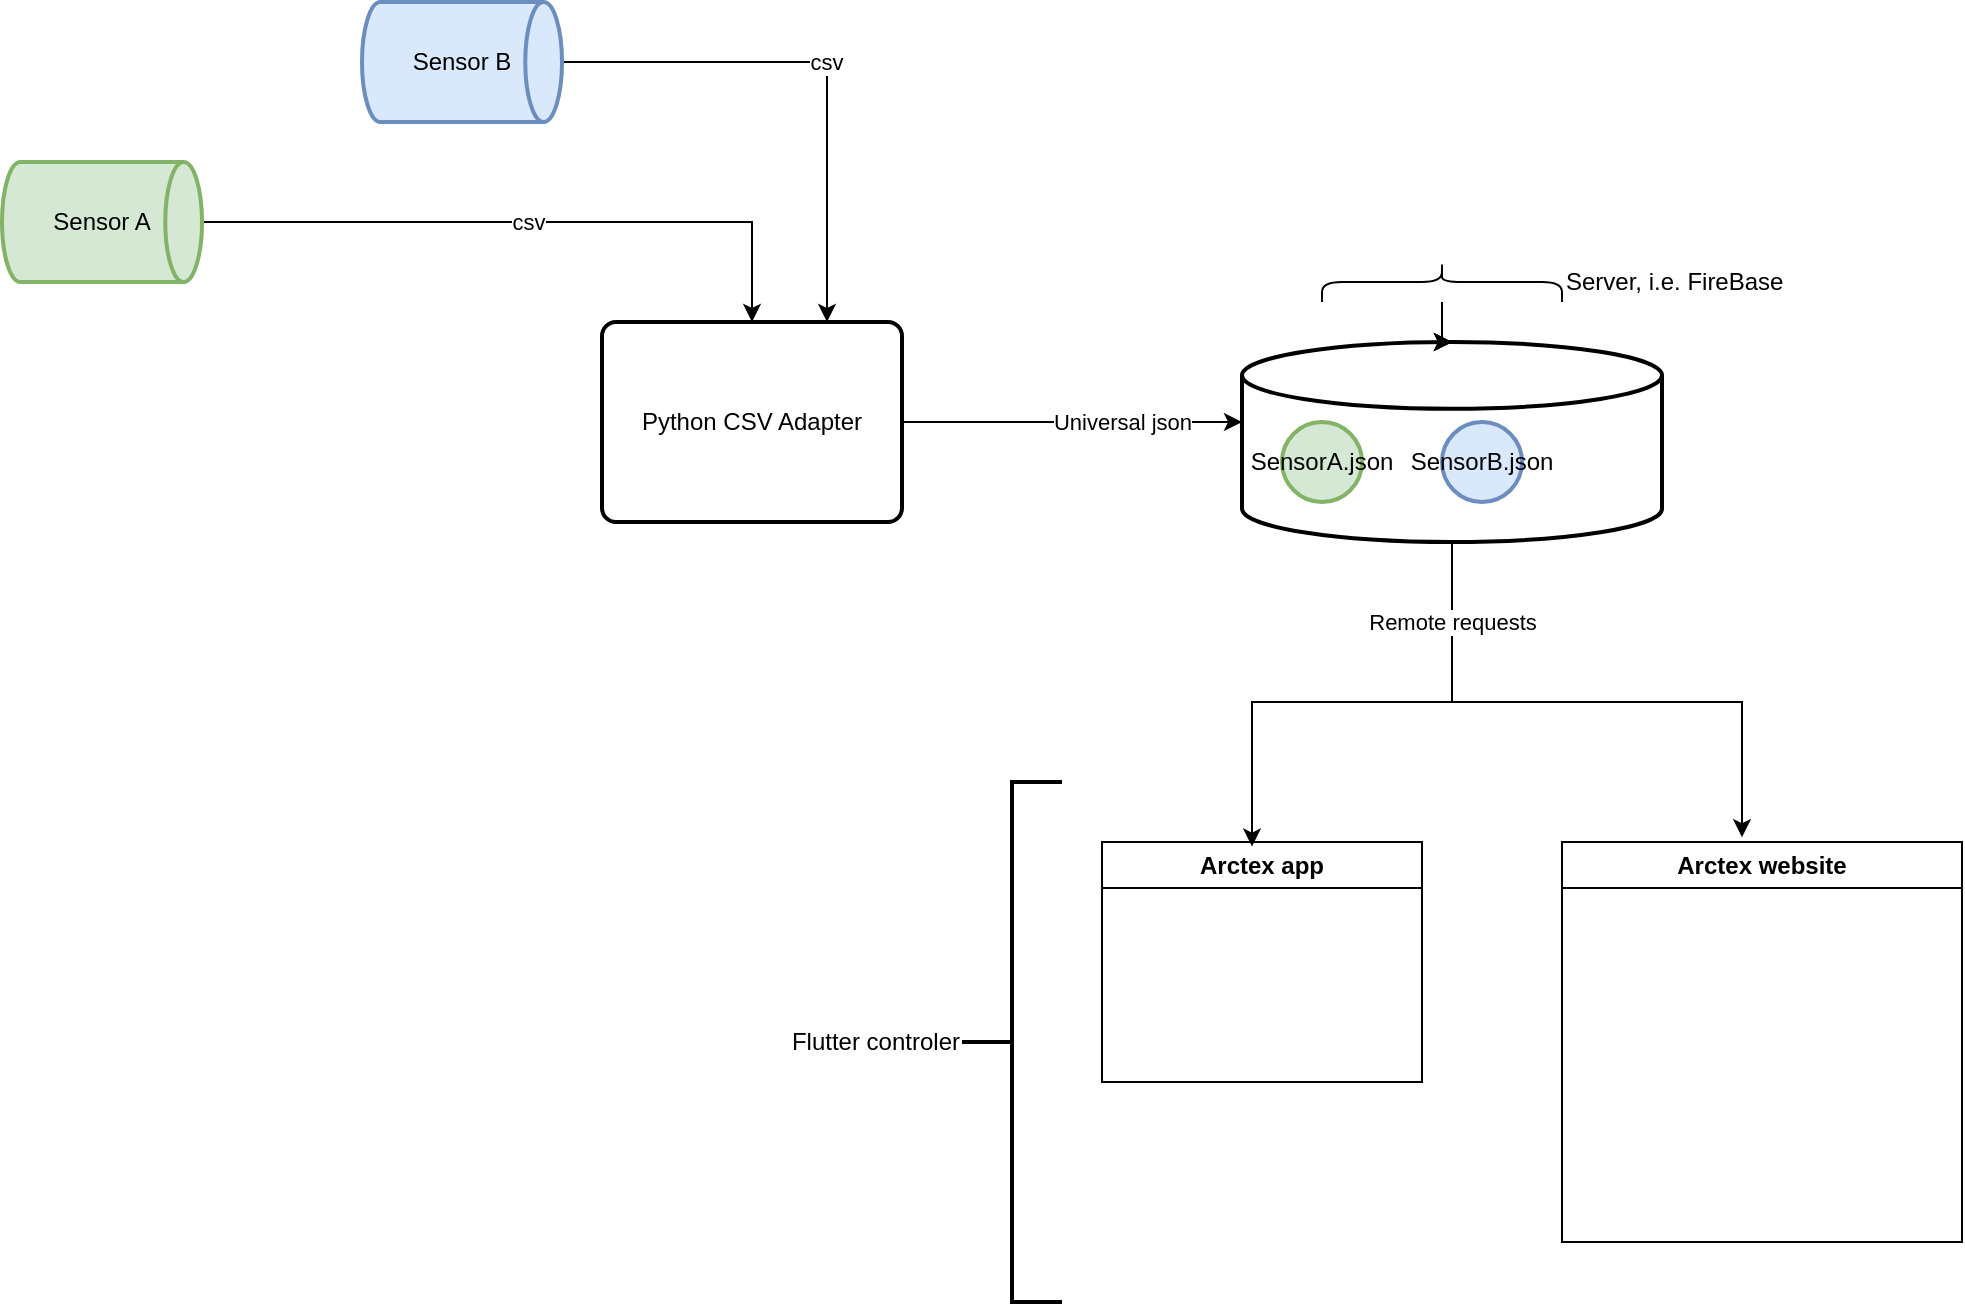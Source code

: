 <mxfile version="22.0.8" type="github">
  <diagram name="Page-1" id="OzjeDyeltKJja1C1gzpL">
    <mxGraphModel dx="1434" dy="782" grid="1" gridSize="10" guides="1" tooltips="1" connect="1" arrows="1" fold="1" page="1" pageScale="1" pageWidth="1300" pageHeight="500" math="0" shadow="0">
      <root>
        <mxCell id="0" />
        <mxCell id="1" parent="0" />
        <mxCell id="L4riw5L5GcA7lg0mlISF-7" style="edgeStyle=orthogonalEdgeStyle;rounded=0;orthogonalLoop=1;jettySize=auto;html=1;" parent="1" source="L4riw5L5GcA7lg0mlISF-1" edge="1">
          <mxGeometry relative="1" as="geometry">
            <mxPoint x="800" y="220" as="targetPoint" />
          </mxGeometry>
        </mxCell>
        <mxCell id="L4riw5L5GcA7lg0mlISF-8" value="Universal json" style="edgeLabel;html=1;align=center;verticalAlign=middle;resizable=0;points=[];" parent="L4riw5L5GcA7lg0mlISF-7" vertex="1" connectable="0">
          <mxGeometry x="0.296" y="1" relative="1" as="geometry">
            <mxPoint as="offset" />
          </mxGeometry>
        </mxCell>
        <mxCell id="L4riw5L5GcA7lg0mlISF-1" value="Python CSV Adapter" style="rounded=1;whiteSpace=wrap;html=1;absoluteArcSize=1;arcSize=14;strokeWidth=2;" parent="1" vertex="1">
          <mxGeometry x="480" y="170" width="150" height="100" as="geometry" />
        </mxCell>
        <mxCell id="L4riw5L5GcA7lg0mlISF-4" value="csv" style="edgeStyle=orthogonalEdgeStyle;rounded=0;orthogonalLoop=1;jettySize=auto;html=1;" parent="1" source="L4riw5L5GcA7lg0mlISF-3" target="L4riw5L5GcA7lg0mlISF-1" edge="1">
          <mxGeometry relative="1" as="geometry">
            <mxPoint x="530" y="170" as="targetPoint" />
          </mxGeometry>
        </mxCell>
        <mxCell id="L4riw5L5GcA7lg0mlISF-3" value="Sensor A" style="strokeWidth=2;html=1;shape=mxgraph.flowchart.direct_data;whiteSpace=wrap;fillColor=#d5e8d4;strokeColor=#82b366;" parent="1" vertex="1">
          <mxGeometry x="180" y="90" width="100" height="60" as="geometry" />
        </mxCell>
        <mxCell id="L4riw5L5GcA7lg0mlISF-6" value="csv" style="edgeStyle=orthogonalEdgeStyle;rounded=0;orthogonalLoop=1;jettySize=auto;html=1;entryX=0.75;entryY=0;entryDx=0;entryDy=0;" parent="1" source="L4riw5L5GcA7lg0mlISF-5" target="L4riw5L5GcA7lg0mlISF-1" edge="1">
          <mxGeometry relative="1" as="geometry" />
        </mxCell>
        <mxCell id="L4riw5L5GcA7lg0mlISF-5" value="Sensor B" style="strokeWidth=2;html=1;shape=mxgraph.flowchart.direct_data;whiteSpace=wrap;fillColor=#dae8fc;strokeColor=#6c8ebf;" parent="1" vertex="1">
          <mxGeometry x="360" y="10" width="100" height="60" as="geometry" />
        </mxCell>
        <mxCell id="L4riw5L5GcA7lg0mlISF-21" style="edgeStyle=orthogonalEdgeStyle;rounded=0;orthogonalLoop=1;jettySize=auto;html=1;exitX=0.595;exitY=1;exitDx=0;exitDy=0;exitPerimeter=0;entryX=0.447;entryY=-0.012;entryDx=0;entryDy=0;entryPerimeter=0;" parent="1" source="L4riw5L5GcA7lg0mlISF-10" target="L4riw5L5GcA7lg0mlISF-16" edge="1">
          <mxGeometry relative="1" as="geometry">
            <mxPoint x="940" y="340" as="sourcePoint" />
            <Array as="points">
              <mxPoint x="905" y="280" />
              <mxPoint x="905" y="360" />
              <mxPoint x="1050" y="360" />
              <mxPoint x="1050" y="428" />
            </Array>
          </mxGeometry>
        </mxCell>
        <mxCell id="L4riw5L5GcA7lg0mlISF-10" value="" style="strokeWidth=2;html=1;shape=mxgraph.flowchart.database;whiteSpace=wrap;" parent="1" vertex="1">
          <mxGeometry x="800" y="180" width="210" height="100" as="geometry" />
        </mxCell>
        <mxCell id="L4riw5L5GcA7lg0mlISF-9" value="SensorA.json" style="strokeWidth=2;html=1;shape=mxgraph.flowchart.start_2;whiteSpace=wrap;fillColor=#d5e8d4;strokeColor=#82b366;" parent="1" vertex="1">
          <mxGeometry x="820" y="220" width="40" height="40" as="geometry" />
        </mxCell>
        <mxCell id="L4riw5L5GcA7lg0mlISF-13" value="SensorB.json" style="strokeWidth=2;html=1;shape=mxgraph.flowchart.start_2;whiteSpace=wrap;fillColor=#dae8fc;strokeColor=#6c8ebf;" parent="1" vertex="1">
          <mxGeometry x="900" y="220" width="40" height="40" as="geometry" />
        </mxCell>
        <mxCell id="L4riw5L5GcA7lg0mlISF-17" value="" style="edgeStyle=orthogonalEdgeStyle;rounded=0;orthogonalLoop=1;jettySize=auto;html=1;" parent="1" source="L4riw5L5GcA7lg0mlISF-14" target="L4riw5L5GcA7lg0mlISF-10" edge="1">
          <mxGeometry relative="1" as="geometry" />
        </mxCell>
        <mxCell id="L4riw5L5GcA7lg0mlISF-18" value="" style="edgeStyle=orthogonalEdgeStyle;rounded=0;orthogonalLoop=1;jettySize=auto;html=1;" parent="1" source="L4riw5L5GcA7lg0mlISF-14" target="L4riw5L5GcA7lg0mlISF-10" edge="1">
          <mxGeometry relative="1" as="geometry" />
        </mxCell>
        <mxCell id="L4riw5L5GcA7lg0mlISF-19" value="" style="edgeStyle=orthogonalEdgeStyle;rounded=0;orthogonalLoop=1;jettySize=auto;html=1;" parent="1" source="L4riw5L5GcA7lg0mlISF-14" target="L4riw5L5GcA7lg0mlISF-10" edge="1">
          <mxGeometry relative="1" as="geometry" />
        </mxCell>
        <mxCell id="L4riw5L5GcA7lg0mlISF-14" value="Server, i.e. FireBase" style="shape=curlyBracket;whiteSpace=wrap;html=1;rounded=1;flipH=1;labelPosition=right;verticalLabelPosition=middle;align=left;verticalAlign=middle;direction=south;" parent="1" vertex="1">
          <mxGeometry x="840" y="140" width="120" height="20" as="geometry" />
        </mxCell>
        <mxCell id="L4riw5L5GcA7lg0mlISF-15" value="Arctex app" style="swimlane;whiteSpace=wrap;html=1;" parent="1" vertex="1">
          <mxGeometry x="730" y="430" width="160" height="120" as="geometry" />
        </mxCell>
        <mxCell id="L4riw5L5GcA7lg0mlISF-16" value="Arctex website" style="swimlane;whiteSpace=wrap;html=1;" parent="1" vertex="1">
          <mxGeometry x="960" y="430" width="200" height="200" as="geometry" />
        </mxCell>
        <mxCell id="L4riw5L5GcA7lg0mlISF-20" value="Remote requests" style="edgeStyle=orthogonalEdgeStyle;rounded=0;orthogonalLoop=1;jettySize=auto;html=1;entryX=0.471;entryY=0.019;entryDx=0;entryDy=0;entryPerimeter=0;" parent="1" source="L4riw5L5GcA7lg0mlISF-10" target="L4riw5L5GcA7lg0mlISF-15" edge="1">
          <mxGeometry x="-0.686" relative="1" as="geometry">
            <Array as="points">
              <mxPoint x="905" y="360" />
              <mxPoint x="805" y="360" />
              <mxPoint x="805" y="432" />
            </Array>
            <mxPoint as="offset" />
          </mxGeometry>
        </mxCell>
        <mxCell id="L4riw5L5GcA7lg0mlISF-22" value="Flutter controler" style="strokeWidth=2;html=1;shape=mxgraph.flowchart.annotation_2;align=right;labelPosition=left;pointerEvents=1;verticalLabelPosition=middle;verticalAlign=middle;" parent="1" vertex="1">
          <mxGeometry x="660" y="400" width="50" height="260" as="geometry" />
        </mxCell>
      </root>
    </mxGraphModel>
  </diagram>
</mxfile>
